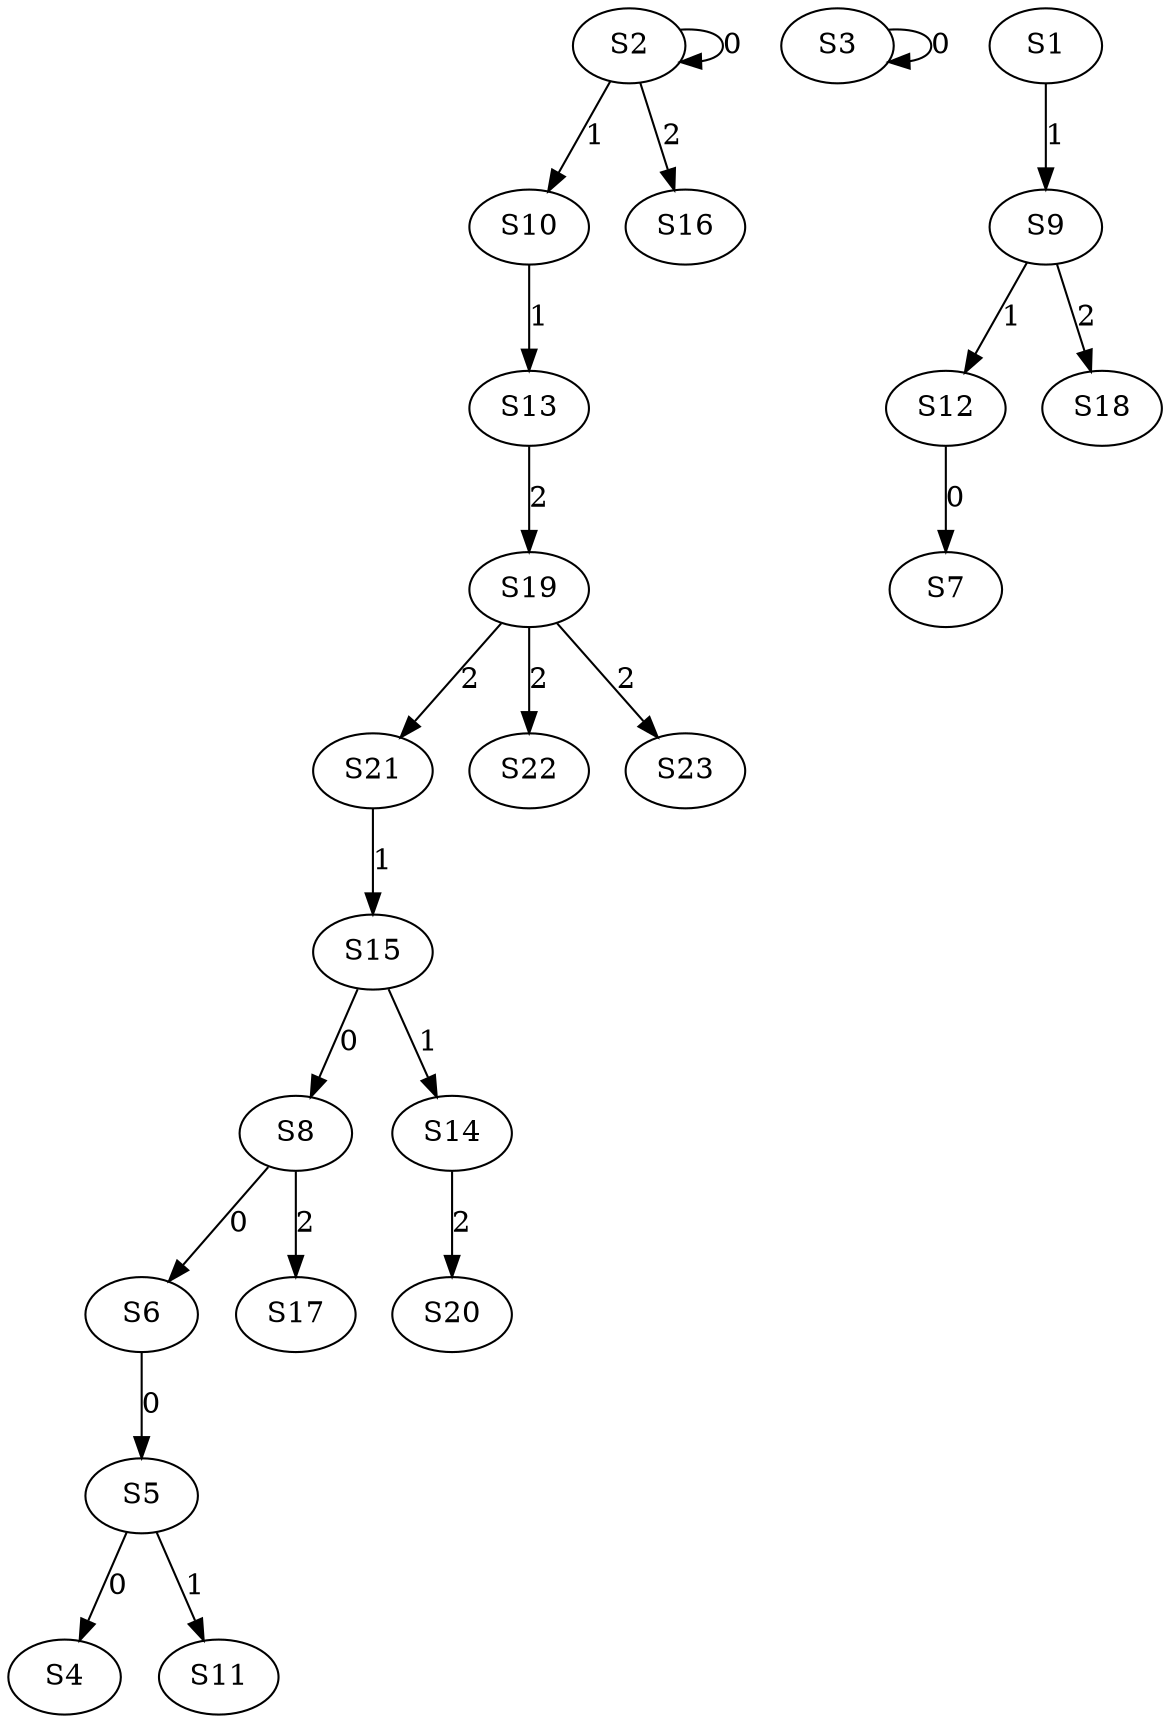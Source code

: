 strict digraph {
	S2 -> S2 [ label = 0 ];
	S3 -> S3 [ label = 0 ];
	S5 -> S4 [ label = 0 ];
	S6 -> S5 [ label = 0 ];
	S8 -> S6 [ label = 0 ];
	S12 -> S7 [ label = 0 ];
	S15 -> S8 [ label = 0 ];
	S1 -> S9 [ label = 1 ];
	S2 -> S10 [ label = 1 ];
	S5 -> S11 [ label = 1 ];
	S9 -> S12 [ label = 1 ];
	S10 -> S13 [ label = 1 ];
	S15 -> S14 [ label = 1 ];
	S21 -> S15 [ label = 1 ];
	S2 -> S16 [ label = 2 ];
	S8 -> S17 [ label = 2 ];
	S9 -> S18 [ label = 2 ];
	S13 -> S19 [ label = 2 ];
	S14 -> S20 [ label = 2 ];
	S19 -> S21 [ label = 2 ];
	S19 -> S22 [ label = 2 ];
	S19 -> S23 [ label = 2 ];
}